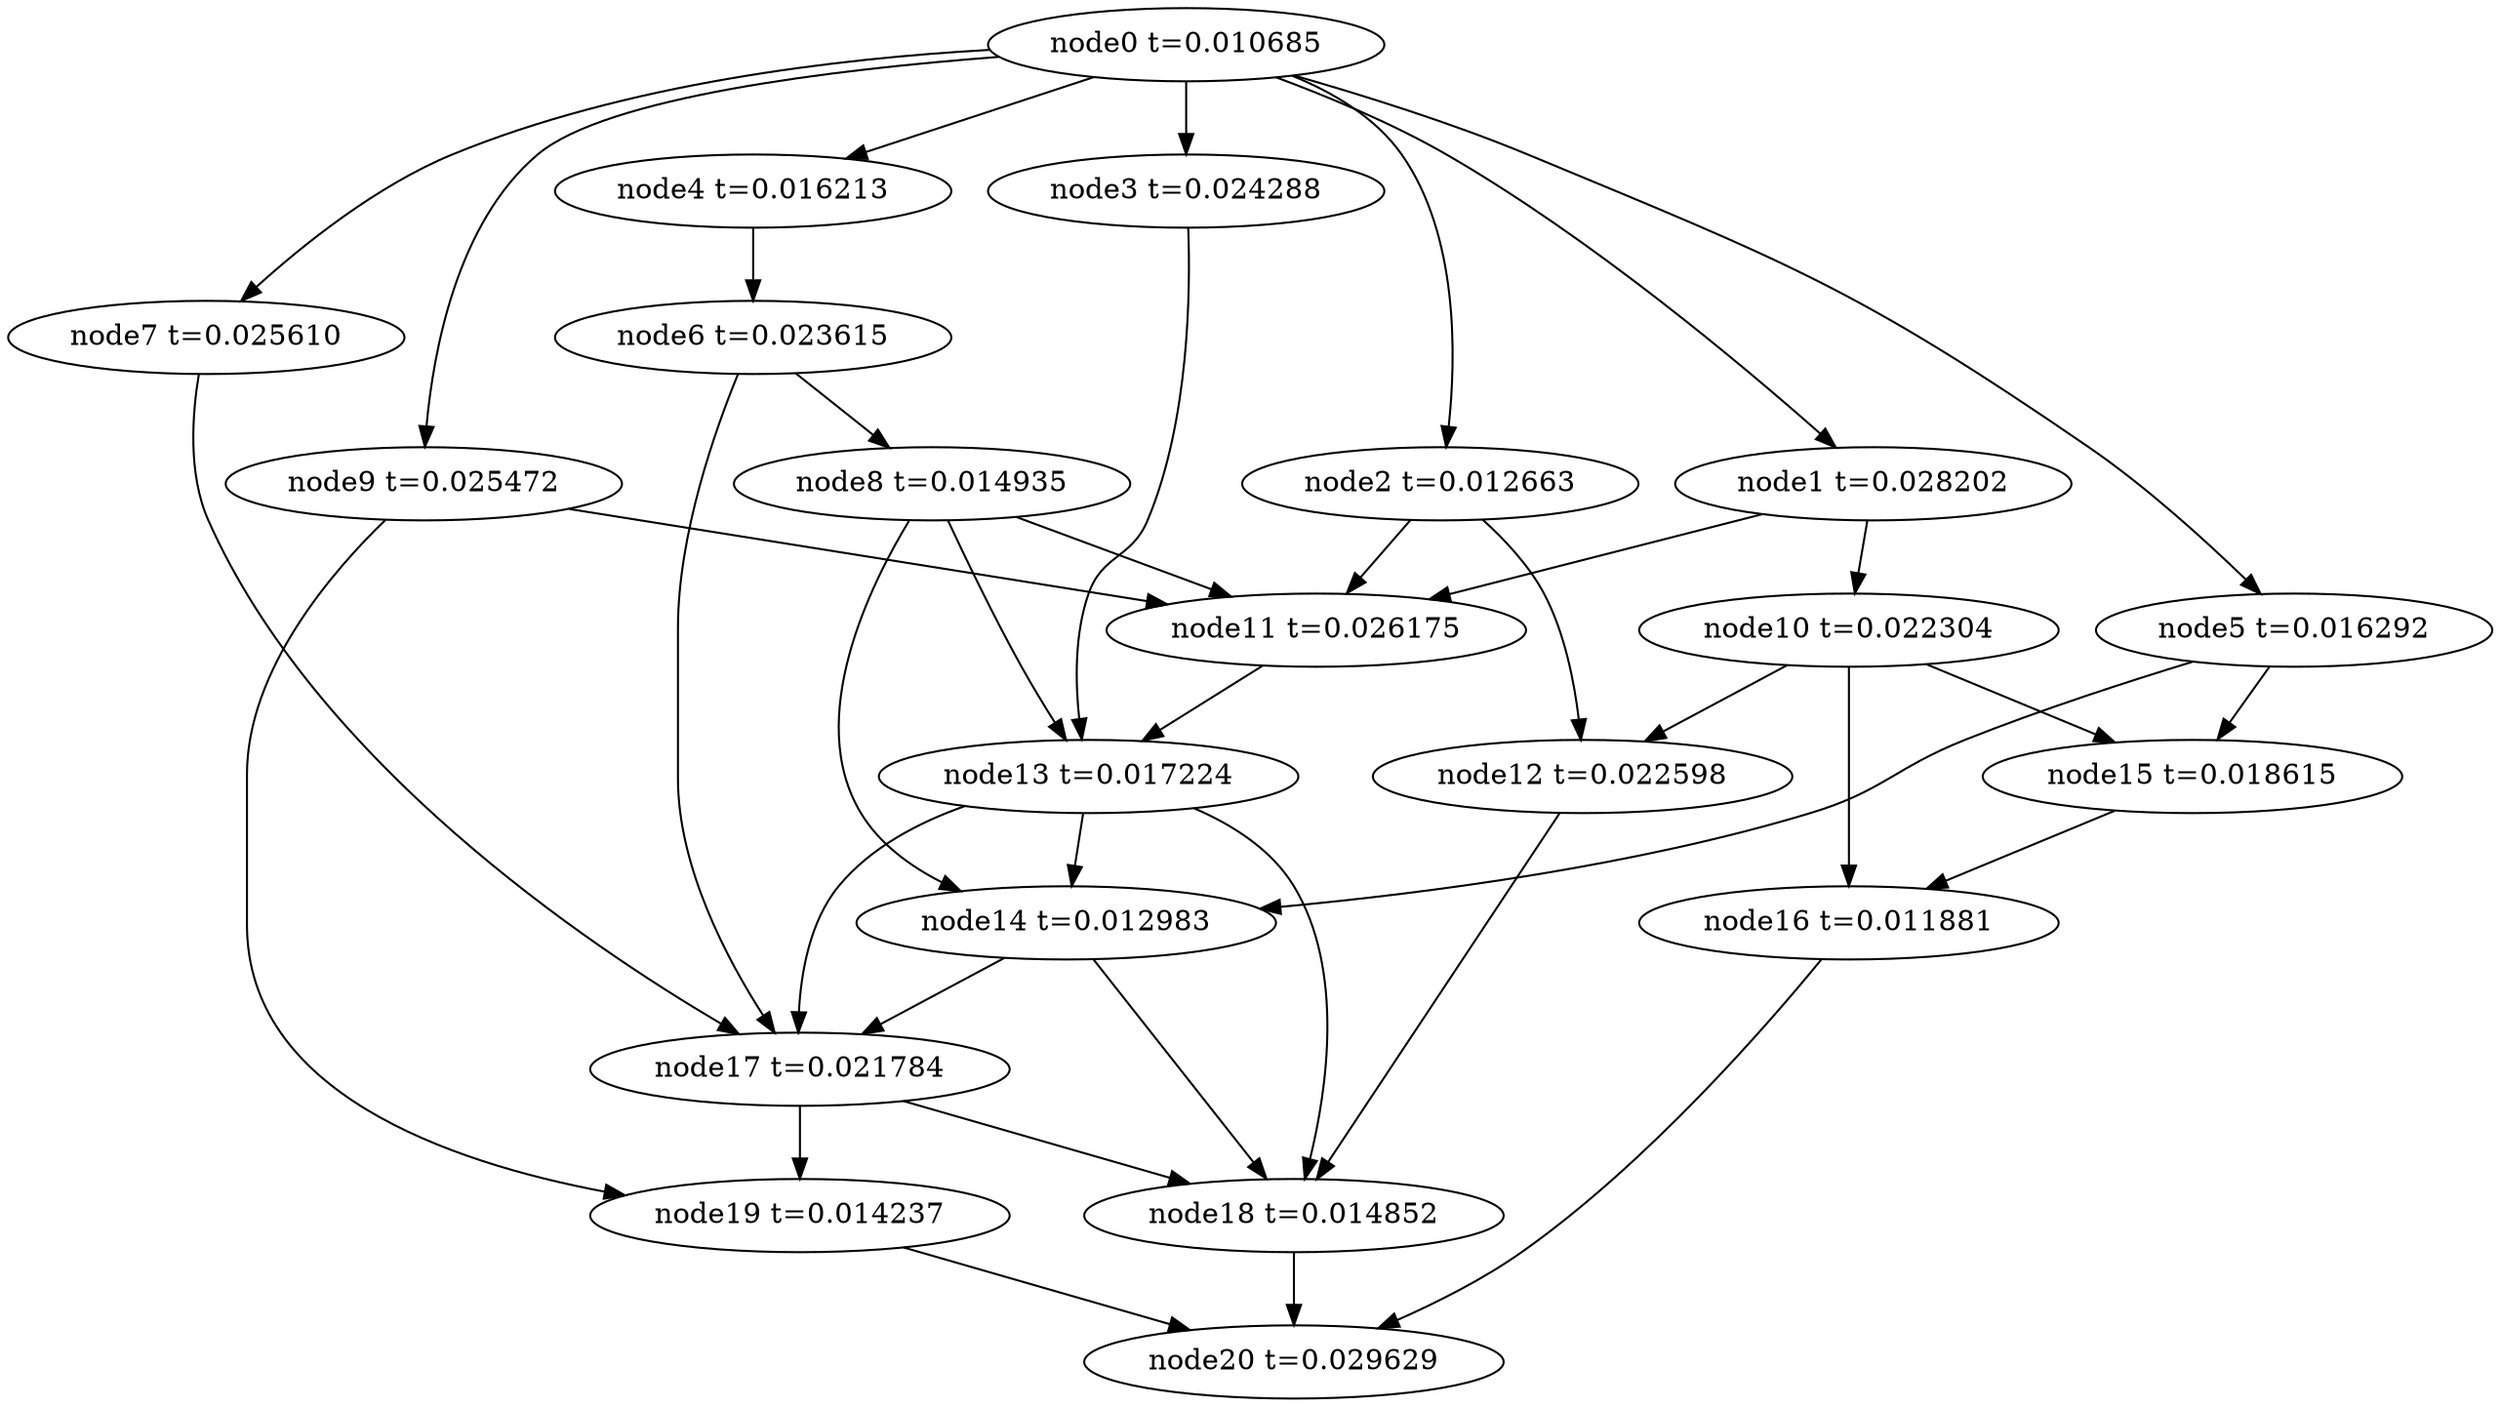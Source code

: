 digraph g{
	node20[label="node20 t=0.029629"]
	node19 -> node20
	node19[label="node19 t=0.014237"];
	node18 -> node20
	node18[label="node18 t=0.014852"];
	node17 -> node19
	node17 -> node18
	node17[label="node17 t=0.021784"];
	node16 -> node20
	node16[label="node16 t=0.011881"];
	node15 -> node16
	node15[label="node15 t=0.018615"];
	node14 -> node18
	node14 -> node17
	node14[label="node14 t=0.012983"];
	node13 -> node18
	node13 -> node17
	node13 -> node14
	node13[label="node13 t=0.017224"];
	node12 -> node18
	node12[label="node12 t=0.022598"];
	node11 -> node13
	node11[label="node11 t=0.026175"];
	node10 -> node16
	node10 -> node15
	node10 -> node12
	node10[label="node10 t=0.022304"];
	node9 -> node19
	node9 -> node11
	node9[label="node9 t=0.025472"];
	node8 -> node14
	node8 -> node13
	node8 -> node11
	node8[label="node8 t=0.014935"];
	node7 -> node17
	node7[label="node7 t=0.025610"];
	node6 -> node17
	node6 -> node8
	node6[label="node6 t=0.023615"];
	node5 -> node15
	node5 -> node14
	node5[label="node5 t=0.016292"];
	node4 -> node6
	node4[label="node4 t=0.016213"];
	node3 -> node13
	node3[label="node3 t=0.024288"];
	node2 -> node12
	node2 -> node11
	node2[label="node2 t=0.012663"];
	node1 -> node11
	node1 -> node10
	node1[label="node1 t=0.028202"];
	node0 -> node9
	node0 -> node7
	node0 -> node5
	node0 -> node4
	node0 -> node3
	node0 -> node2
	node0 -> node1
	node0[label="node0 t=0.010685"];
}
